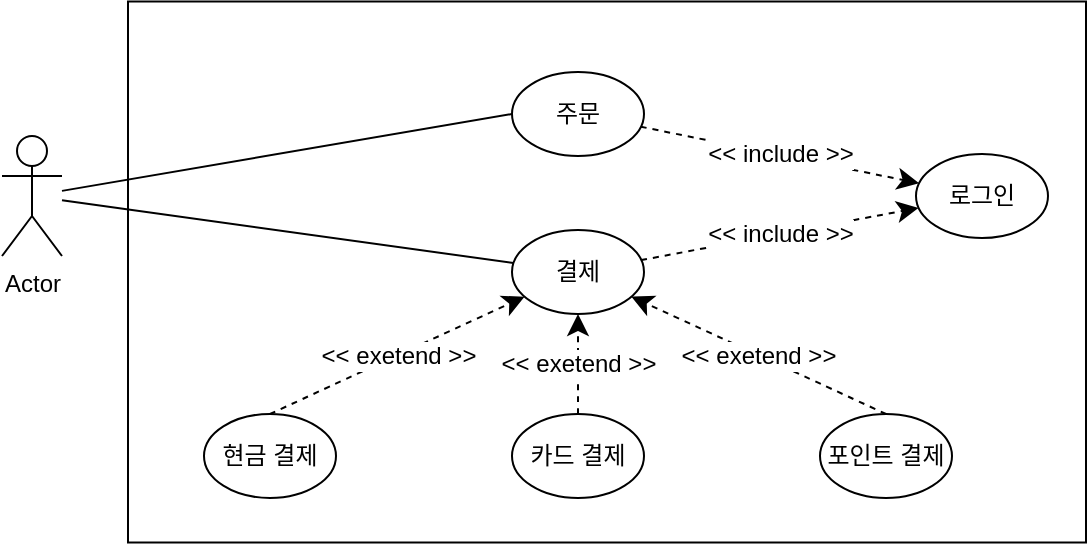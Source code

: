 <mxfile version="26.0.10">
  <diagram name="페이지-1" id="zV2e5ehOUpmUvY_hHAEg">
    <mxGraphModel dx="1064" dy="734" grid="0" gridSize="10" guides="1" tooltips="1" connect="1" arrows="1" fold="1" page="0" pageScale="1" pageWidth="827" pageHeight="1169" math="0" shadow="0">
      <root>
        <mxCell id="0" />
        <mxCell id="1" parent="0" />
        <mxCell id="gGc7s_VHQld_F4cRymq9-1" value="Actor" style="shape=umlActor;verticalLabelPosition=bottom;verticalAlign=top;html=1;outlineConnect=0;" vertex="1" parent="1">
          <mxGeometry x="-63" y="165" width="30" height="60" as="geometry" />
        </mxCell>
        <mxCell id="gGc7s_VHQld_F4cRymq9-3" value="주문" style="ellipse;whiteSpace=wrap;html=1;" vertex="1" parent="1">
          <mxGeometry x="192" y="133" width="66" height="42" as="geometry" />
        </mxCell>
        <mxCell id="gGc7s_VHQld_F4cRymq9-4" value="결제" style="ellipse;whiteSpace=wrap;html=1;" vertex="1" parent="1">
          <mxGeometry x="192" y="212" width="66" height="42" as="geometry" />
        </mxCell>
        <mxCell id="gGc7s_VHQld_F4cRymq9-12" value="&amp;lt;&amp;lt; exetend &amp;gt;&amp;gt;" style="edgeStyle=none;curved=1;rounded=0;orthogonalLoop=1;jettySize=auto;html=1;exitX=0.5;exitY=0;exitDx=0;exitDy=0;fontSize=12;startSize=8;endSize=8;dashed=1;" edge="1" parent="1" source="gGc7s_VHQld_F4cRymq9-5" target="gGc7s_VHQld_F4cRymq9-4">
          <mxGeometry relative="1" as="geometry" />
        </mxCell>
        <mxCell id="gGc7s_VHQld_F4cRymq9-5" value="현금 결제&lt;span style=&quot;color: rgba(0, 0, 0, 0); font-family: monospace; font-size: 0px; text-align: start; text-wrap-mode: nowrap;&quot;&gt;%3CmxGraphModel%3E%3Croot%3E%3CmxCell%20id%3D%220%22%2F%3E%3CmxCell%20id%3D%221%22%20parent%3D%220%22%2F%3E%3CmxCell%20id%3D%222%22%20value%3D%22%EA%B2%B0%EC%A0%9C%22%20style%3D%22ellipse%3BwhiteSpace%3Dwrap%3Bhtml%3D1%3B%22%20vertex%3D%221%22%20parent%3D%221%22%3E%3CmxGeometry%20x%3D%22140%22%20y%3D%22223%22%20width%3D%2266%22%20height%3D%2242%22%20as%3D%22geometry%22%2F%3E%3C%2FmxCell%3E%3C%2Froot%3E%3C%2FmxGraphModel%3E&lt;/span&gt;" style="ellipse;whiteSpace=wrap;html=1;" vertex="1" parent="1">
          <mxGeometry x="38" y="304" width="66" height="42" as="geometry" />
        </mxCell>
        <mxCell id="gGc7s_VHQld_F4cRymq9-7" value="카드 결제" style="ellipse;whiteSpace=wrap;html=1;" vertex="1" parent="1">
          <mxGeometry x="192" y="304" width="66" height="42" as="geometry" />
        </mxCell>
        <mxCell id="gGc7s_VHQld_F4cRymq9-8" value="포인트 결제" style="ellipse;whiteSpace=wrap;html=1;" vertex="1" parent="1">
          <mxGeometry x="346" y="304" width="66" height="42" as="geometry" />
        </mxCell>
        <mxCell id="gGc7s_VHQld_F4cRymq9-10" value="" style="endArrow=none;html=1;rounded=0;fontSize=12;startSize=8;endSize=8;curved=1;entryX=0;entryY=0.5;entryDx=0;entryDy=0;" edge="1" parent="1" source="gGc7s_VHQld_F4cRymq9-1" target="gGc7s_VHQld_F4cRymq9-3">
          <mxGeometry width="50" height="50" relative="1" as="geometry">
            <mxPoint x="175" y="225" as="sourcePoint" />
            <mxPoint x="225" y="175" as="targetPoint" />
          </mxGeometry>
        </mxCell>
        <mxCell id="gGc7s_VHQld_F4cRymq9-11" value="" style="endArrow=none;html=1;rounded=0;fontSize=12;startSize=8;endSize=8;curved=1;" edge="1" parent="1" source="gGc7s_VHQld_F4cRymq9-1" target="gGc7s_VHQld_F4cRymq9-4">
          <mxGeometry width="50" height="50" relative="1" as="geometry">
            <mxPoint x="13" y="206" as="sourcePoint" />
            <mxPoint x="147" y="242" as="targetPoint" />
          </mxGeometry>
        </mxCell>
        <mxCell id="gGc7s_VHQld_F4cRymq9-15" value="&amp;lt;&amp;lt; exetend &amp;gt;&amp;gt;" style="edgeStyle=none;curved=1;rounded=0;orthogonalLoop=1;jettySize=auto;html=1;fontSize=12;startSize=8;endSize=8;dashed=1;entryX=0.5;entryY=1;entryDx=0;entryDy=0;" edge="1" parent="1" source="gGc7s_VHQld_F4cRymq9-7" target="gGc7s_VHQld_F4cRymq9-4">
          <mxGeometry relative="1" as="geometry">
            <mxPoint x="114" y="301" as="sourcePoint" />
            <mxPoint x="173" y="264" as="targetPoint" />
          </mxGeometry>
        </mxCell>
        <mxCell id="gGc7s_VHQld_F4cRymq9-16" value="&amp;lt;&amp;lt; exetend &amp;gt;&amp;gt;" style="edgeStyle=none;curved=1;rounded=0;orthogonalLoop=1;jettySize=auto;html=1;fontSize=12;startSize=8;endSize=8;dashed=1;exitX=0.5;exitY=0;exitDx=0;exitDy=0;" edge="1" parent="1" source="gGc7s_VHQld_F4cRymq9-8" target="gGc7s_VHQld_F4cRymq9-4">
          <mxGeometry relative="1" as="geometry">
            <mxPoint x="196" y="301" as="sourcePoint" />
            <mxPoint x="196" y="270" as="targetPoint" />
          </mxGeometry>
        </mxCell>
        <mxCell id="gGc7s_VHQld_F4cRymq9-18" value="로그인" style="ellipse;whiteSpace=wrap;html=1;" vertex="1" parent="1">
          <mxGeometry x="394" y="174" width="66" height="42" as="geometry" />
        </mxCell>
        <mxCell id="gGc7s_VHQld_F4cRymq9-19" value="&amp;lt;&amp;lt; include &amp;gt;&amp;gt;" style="edgeStyle=none;curved=1;rounded=0;orthogonalLoop=1;jettySize=auto;html=1;fontSize=12;startSize=8;endSize=8;dashed=1;" edge="1" parent="1" source="gGc7s_VHQld_F4cRymq9-3" target="gGc7s_VHQld_F4cRymq9-18">
          <mxGeometry relative="1" as="geometry">
            <mxPoint x="389" y="314" as="sourcePoint" />
            <mxPoint x="262" y="255" as="targetPoint" />
          </mxGeometry>
        </mxCell>
        <mxCell id="gGc7s_VHQld_F4cRymq9-20" value="&amp;lt;&amp;lt; include &amp;gt;&amp;gt;" style="edgeStyle=none;curved=1;rounded=0;orthogonalLoop=1;jettySize=auto;html=1;fontSize=12;startSize=8;endSize=8;dashed=1;" edge="1" parent="1" source="gGc7s_VHQld_F4cRymq9-4" target="gGc7s_VHQld_F4cRymq9-18">
          <mxGeometry relative="1" as="geometry">
            <mxPoint x="266" y="170" as="sourcePoint" />
            <mxPoint x="384" y="195" as="targetPoint" />
          </mxGeometry>
        </mxCell>
        <mxCell id="gGc7s_VHQld_F4cRymq9-21" value="" style="rounded=0;whiteSpace=wrap;html=1;strokeColor=default;align=center;verticalAlign=middle;fontFamily=Helvetica;fontSize=12;fontColor=default;fillColor=none;" vertex="1" parent="1">
          <mxGeometry y="97.75" width="479" height="270.5" as="geometry" />
        </mxCell>
      </root>
    </mxGraphModel>
  </diagram>
</mxfile>
